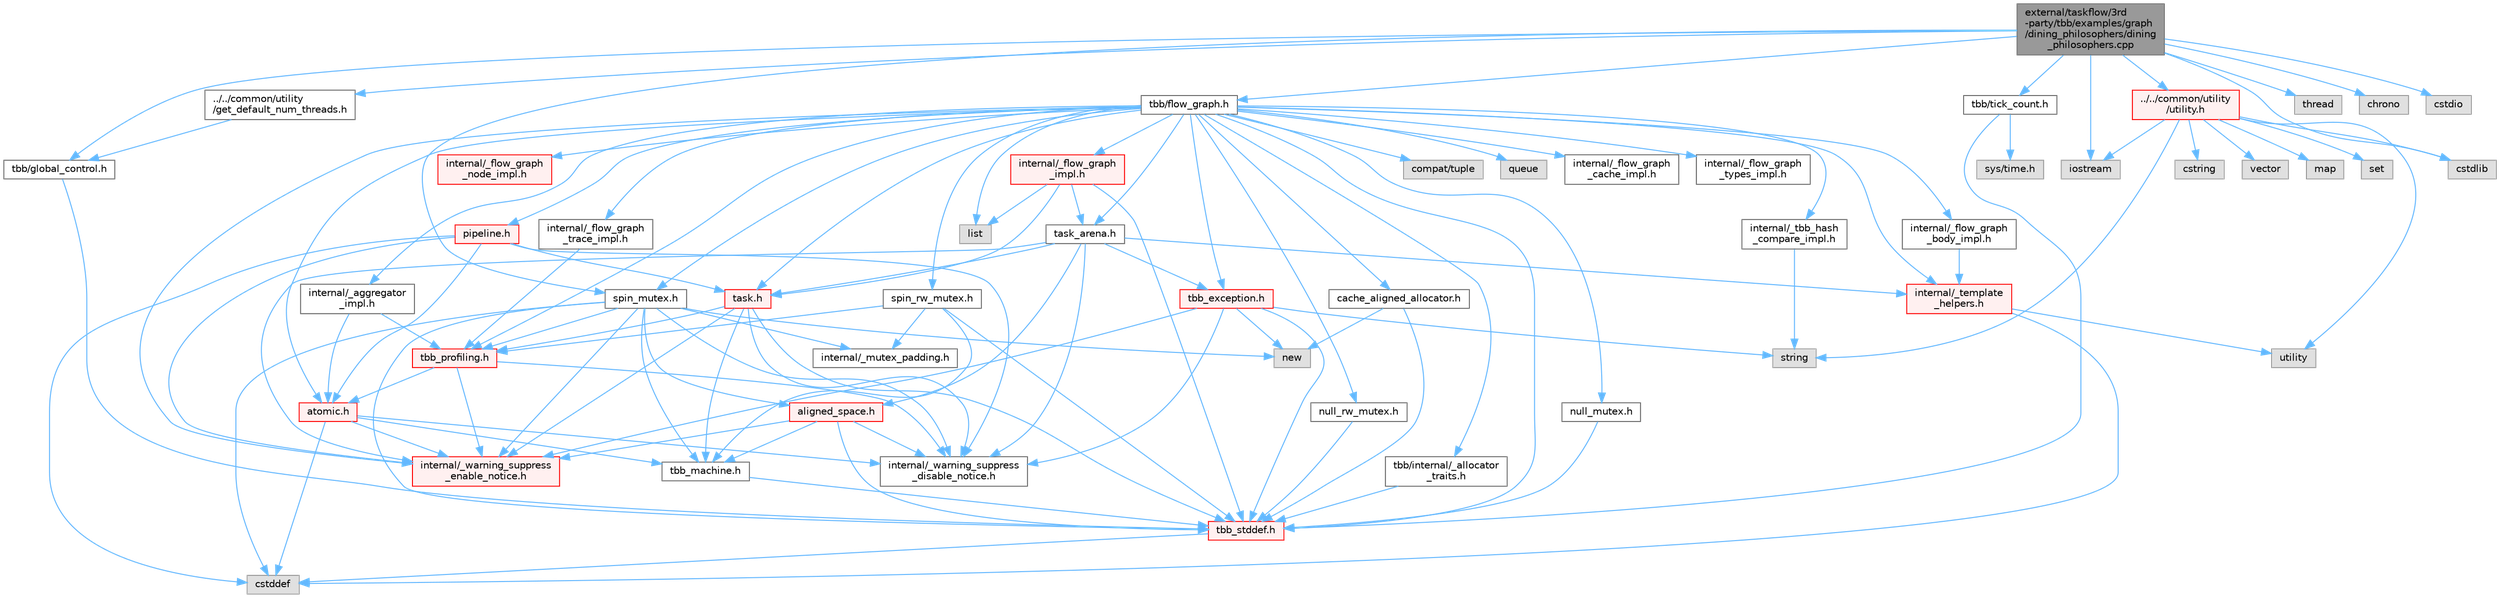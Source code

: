 digraph "external/taskflow/3rd-party/tbb/examples/graph/dining_philosophers/dining_philosophers.cpp"
{
 // LATEX_PDF_SIZE
  bgcolor="transparent";
  edge [fontname=Helvetica,fontsize=10,labelfontname=Helvetica,labelfontsize=10];
  node [fontname=Helvetica,fontsize=10,shape=box,height=0.2,width=0.4];
  Node1 [id="Node000001",label="external/taskflow/3rd\l-party/tbb/examples/graph\l/dining_philosophers/dining\l_philosophers.cpp",height=0.2,width=0.4,color="gray40", fillcolor="grey60", style="filled", fontcolor="black",tooltip=" "];
  Node1 -> Node2 [id="edge113_Node000001_Node000002",color="steelblue1",style="solid",tooltip=" "];
  Node2 [id="Node000002",label="tbb/flow_graph.h",height=0.2,width=0.4,color="grey40", fillcolor="white", style="filled",URL="$flow__graph_8h.html",tooltip="The graph related classes and functions"];
  Node2 -> Node3 [id="edge114_Node000002_Node000003",color="steelblue1",style="solid",tooltip=" "];
  Node3 [id="Node000003",label="internal/_warning_suppress\l_enable_notice.h",height=0.2,width=0.4,color="red", fillcolor="#FFF0F0", style="filled",URL="$__warning__suppress__enable__notice_8h.html",tooltip=" "];
  Node2 -> Node6 [id="edge115_Node000002_Node000006",color="steelblue1",style="solid",tooltip=" "];
  Node6 [id="Node000006",label="tbb_stddef.h",height=0.2,width=0.4,color="red", fillcolor="#FFF0F0", style="filled",URL="$tbb__stddef_8h.html",tooltip=" "];
  Node6 -> Node5 [id="edge116_Node000006_Node000005",color="steelblue1",style="solid",tooltip=" "];
  Node5 [id="Node000005",label="cstddef",height=0.2,width=0.4,color="grey60", fillcolor="#E0E0E0", style="filled",tooltip=" "];
  Node2 -> Node8 [id="edge117_Node000002_Node000008",color="steelblue1",style="solid",tooltip=" "];
  Node8 [id="Node000008",label="atomic.h",height=0.2,width=0.4,color="red", fillcolor="#FFF0F0", style="filled",URL="$external_2taskflow_23rd-party_2tbb_2include_2tbb_2atomic_8h.html",tooltip=" "];
  Node8 -> Node3 [id="edge118_Node000008_Node000003",color="steelblue1",style="solid",tooltip=" "];
  Node8 -> Node5 [id="edge119_Node000008_Node000005",color="steelblue1",style="solid",tooltip=" "];
  Node8 -> Node10 [id="edge120_Node000008_Node000010",color="steelblue1",style="solid",tooltip=" "];
  Node10 [id="Node000010",label="tbb_machine.h",height=0.2,width=0.4,color="grey40", fillcolor="white", style="filled",URL="$tbb__machine_8h.html",tooltip=" "];
  Node10 -> Node6 [id="edge121_Node000010_Node000006",color="steelblue1",style="solid",tooltip=" "];
  Node8 -> Node11 [id="edge122_Node000008_Node000011",color="steelblue1",style="solid",tooltip=" "];
  Node11 [id="Node000011",label="internal/_warning_suppress\l_disable_notice.h",height=0.2,width=0.4,color="grey40", fillcolor="white", style="filled",URL="$__warning__suppress__disable__notice_8h.html",tooltip=" "];
  Node2 -> Node12 [id="edge123_Node000002_Node000012",color="steelblue1",style="solid",tooltip=" "];
  Node12 [id="Node000012",label="spin_mutex.h",height=0.2,width=0.4,color="grey40", fillcolor="white", style="filled",URL="$external_2taskflow_23rd-party_2tbb_2include_2tbb_2spin__mutex_8h.html",tooltip=" "];
  Node12 -> Node3 [id="edge124_Node000012_Node000003",color="steelblue1",style="solid",tooltip=" "];
  Node12 -> Node5 [id="edge125_Node000012_Node000005",color="steelblue1",style="solid",tooltip=" "];
  Node12 -> Node13 [id="edge126_Node000012_Node000013",color="steelblue1",style="solid",tooltip=" "];
  Node13 [id="Node000013",label="new",height=0.2,width=0.4,color="grey60", fillcolor="#E0E0E0", style="filled",tooltip=" "];
  Node12 -> Node14 [id="edge127_Node000012_Node000014",color="steelblue1",style="solid",tooltip=" "];
  Node14 [id="Node000014",label="aligned_space.h",height=0.2,width=0.4,color="red", fillcolor="#FFF0F0", style="filled",URL="$aligned__space_8h.html",tooltip=" "];
  Node14 -> Node3 [id="edge128_Node000014_Node000003",color="steelblue1",style="solid",tooltip=" "];
  Node14 -> Node6 [id="edge129_Node000014_Node000006",color="steelblue1",style="solid",tooltip=" "];
  Node14 -> Node10 [id="edge130_Node000014_Node000010",color="steelblue1",style="solid",tooltip=" "];
  Node14 -> Node11 [id="edge131_Node000014_Node000011",color="steelblue1",style="solid",tooltip=" "];
  Node12 -> Node6 [id="edge132_Node000012_Node000006",color="steelblue1",style="solid",tooltip=" "];
  Node12 -> Node10 [id="edge133_Node000012_Node000010",color="steelblue1",style="solid",tooltip=" "];
  Node12 -> Node15 [id="edge134_Node000012_Node000015",color="steelblue1",style="solid",tooltip=" "];
  Node15 [id="Node000015",label="tbb_profiling.h",height=0.2,width=0.4,color="red", fillcolor="#FFF0F0", style="filled",URL="$tbb__profiling_8h.html",tooltip=" "];
  Node15 -> Node3 [id="edge135_Node000015_Node000003",color="steelblue1",style="solid",tooltip=" "];
  Node15 -> Node8 [id="edge136_Node000015_Node000008",color="steelblue1",style="solid",tooltip=" "];
  Node15 -> Node11 [id="edge137_Node000015_Node000011",color="steelblue1",style="solid",tooltip=" "];
  Node12 -> Node17 [id="edge138_Node000012_Node000017",color="steelblue1",style="solid",tooltip=" "];
  Node17 [id="Node000017",label="internal/_mutex_padding.h",height=0.2,width=0.4,color="grey40", fillcolor="white", style="filled",URL="$__mutex__padding_8h.html",tooltip=" "];
  Node12 -> Node11 [id="edge139_Node000012_Node000011",color="steelblue1",style="solid",tooltip=" "];
  Node2 -> Node18 [id="edge140_Node000002_Node000018",color="steelblue1",style="solid",tooltip=" "];
  Node18 [id="Node000018",label="null_mutex.h",height=0.2,width=0.4,color="grey40", fillcolor="white", style="filled",URL="$external_2taskflow_23rd-party_2tbb_2include_2tbb_2null__mutex_8h.html",tooltip=" "];
  Node18 -> Node6 [id="edge141_Node000018_Node000006",color="steelblue1",style="solid",tooltip=" "];
  Node2 -> Node19 [id="edge142_Node000002_Node000019",color="steelblue1",style="solid",tooltip=" "];
  Node19 [id="Node000019",label="spin_rw_mutex.h",height=0.2,width=0.4,color="grey40", fillcolor="white", style="filled",URL="$spin__rw__mutex_8h.html",tooltip=" "];
  Node19 -> Node6 [id="edge143_Node000019_Node000006",color="steelblue1",style="solid",tooltip=" "];
  Node19 -> Node10 [id="edge144_Node000019_Node000010",color="steelblue1",style="solid",tooltip=" "];
  Node19 -> Node15 [id="edge145_Node000019_Node000015",color="steelblue1",style="solid",tooltip=" "];
  Node19 -> Node17 [id="edge146_Node000019_Node000017",color="steelblue1",style="solid",tooltip=" "];
  Node2 -> Node20 [id="edge147_Node000002_Node000020",color="steelblue1",style="solid",tooltip=" "];
  Node20 [id="Node000020",label="null_rw_mutex.h",height=0.2,width=0.4,color="grey40", fillcolor="white", style="filled",URL="$null__rw__mutex_8h.html",tooltip=" "];
  Node20 -> Node6 [id="edge148_Node000020_Node000006",color="steelblue1",style="solid",tooltip=" "];
  Node2 -> Node21 [id="edge149_Node000002_Node000021",color="steelblue1",style="solid",tooltip=" "];
  Node21 [id="Node000021",label="task.h",height=0.2,width=0.4,color="red", fillcolor="#FFF0F0", style="filled",URL="$task_8h.html",tooltip=" "];
  Node21 -> Node3 [id="edge150_Node000021_Node000003",color="steelblue1",style="solid",tooltip=" "];
  Node21 -> Node6 [id="edge151_Node000021_Node000006",color="steelblue1",style="solid",tooltip=" "];
  Node21 -> Node10 [id="edge152_Node000021_Node000010",color="steelblue1",style="solid",tooltip=" "];
  Node21 -> Node15 [id="edge153_Node000021_Node000015",color="steelblue1",style="solid",tooltip=" "];
  Node21 -> Node11 [id="edge154_Node000021_Node000011",color="steelblue1",style="solid",tooltip=" "];
  Node2 -> Node23 [id="edge155_Node000002_Node000023",color="steelblue1",style="solid",tooltip=" "];
  Node23 [id="Node000023",label="cache_aligned_allocator.h",height=0.2,width=0.4,color="grey40", fillcolor="white", style="filled",URL="$cache__aligned__allocator_8h.html",tooltip=" "];
  Node23 -> Node13 [id="edge156_Node000023_Node000013",color="steelblue1",style="solid",tooltip=" "];
  Node23 -> Node6 [id="edge157_Node000023_Node000006",color="steelblue1",style="solid",tooltip=" "];
  Node2 -> Node24 [id="edge158_Node000002_Node000024",color="steelblue1",style="solid",tooltip=" "];
  Node24 [id="Node000024",label="tbb_exception.h",height=0.2,width=0.4,color="red", fillcolor="#FFF0F0", style="filled",URL="$tbb__exception_8h.html",tooltip=" "];
  Node24 -> Node3 [id="edge159_Node000024_Node000003",color="steelblue1",style="solid",tooltip=" "];
  Node24 -> Node6 [id="edge160_Node000024_Node000006",color="steelblue1",style="solid",tooltip=" "];
  Node24 -> Node13 [id="edge161_Node000024_Node000013",color="steelblue1",style="solid",tooltip=" "];
  Node24 -> Node26 [id="edge162_Node000024_Node000026",color="steelblue1",style="solid",tooltip=" "];
  Node26 [id="Node000026",label="string",height=0.2,width=0.4,color="grey60", fillcolor="#E0E0E0", style="filled",tooltip=" "];
  Node24 -> Node11 [id="edge163_Node000024_Node000011",color="steelblue1",style="solid",tooltip=" "];
  Node2 -> Node30 [id="edge164_Node000002_Node000030",color="steelblue1",style="solid",tooltip=" "];
  Node30 [id="Node000030",label="pipeline.h",height=0.2,width=0.4,color="red", fillcolor="#FFF0F0", style="filled",URL="$pipeline_8h.html",tooltip=" "];
  Node30 -> Node3 [id="edge165_Node000030_Node000003",color="steelblue1",style="solid",tooltip=" "];
  Node30 -> Node8 [id="edge166_Node000030_Node000008",color="steelblue1",style="solid",tooltip=" "];
  Node30 -> Node21 [id="edge167_Node000030_Node000021",color="steelblue1",style="solid",tooltip=" "];
  Node30 -> Node5 [id="edge168_Node000030_Node000005",color="steelblue1",style="solid",tooltip=" "];
  Node30 -> Node11 [id="edge169_Node000030_Node000011",color="steelblue1",style="solid",tooltip=" "];
  Node2 -> Node31 [id="edge170_Node000002_Node000031",color="steelblue1",style="solid",tooltip=" "];
  Node31 [id="Node000031",label="internal/_template\l_helpers.h",height=0.2,width=0.4,color="red", fillcolor="#FFF0F0", style="filled",URL="$__template__helpers_8h.html",tooltip=" "];
  Node31 -> Node32 [id="edge171_Node000031_Node000032",color="steelblue1",style="solid",tooltip=" "];
  Node32 [id="Node000032",label="utility",height=0.2,width=0.4,color="grey60", fillcolor="#E0E0E0", style="filled",tooltip=" "];
  Node31 -> Node5 [id="edge172_Node000031_Node000005",color="steelblue1",style="solid",tooltip=" "];
  Node2 -> Node33 [id="edge173_Node000002_Node000033",color="steelblue1",style="solid",tooltip=" "];
  Node33 [id="Node000033",label="internal/_aggregator\l_impl.h",height=0.2,width=0.4,color="grey40", fillcolor="white", style="filled",URL="$__aggregator__impl_8h.html",tooltip=" "];
  Node33 -> Node8 [id="edge174_Node000033_Node000008",color="steelblue1",style="solid",tooltip=" "];
  Node33 -> Node15 [id="edge175_Node000033_Node000015",color="steelblue1",style="solid",tooltip=" "];
  Node2 -> Node34 [id="edge176_Node000002_Node000034",color="steelblue1",style="solid",tooltip=" "];
  Node34 [id="Node000034",label="tbb/internal/_allocator\l_traits.h",height=0.2,width=0.4,color="grey40", fillcolor="white", style="filled",URL="$__allocator__traits_8h.html",tooltip=" "];
  Node34 -> Node6 [id="edge177_Node000034_Node000006",color="steelblue1",style="solid",tooltip=" "];
  Node2 -> Node15 [id="edge178_Node000002_Node000015",color="steelblue1",style="solid",tooltip=" "];
  Node2 -> Node35 [id="edge179_Node000002_Node000035",color="steelblue1",style="solid",tooltip=" "];
  Node35 [id="Node000035",label="task_arena.h",height=0.2,width=0.4,color="grey40", fillcolor="white", style="filled",URL="$task__arena_8h.html",tooltip=" "];
  Node35 -> Node3 [id="edge180_Node000035_Node000003",color="steelblue1",style="solid",tooltip=" "];
  Node35 -> Node21 [id="edge181_Node000035_Node000021",color="steelblue1",style="solid",tooltip=" "];
  Node35 -> Node24 [id="edge182_Node000035_Node000024",color="steelblue1",style="solid",tooltip=" "];
  Node35 -> Node31 [id="edge183_Node000035_Node000031",color="steelblue1",style="solid",tooltip=" "];
  Node35 -> Node14 [id="edge184_Node000035_Node000014",color="steelblue1",style="solid",tooltip=" "];
  Node35 -> Node11 [id="edge185_Node000035_Node000011",color="steelblue1",style="solid",tooltip=" "];
  Node2 -> Node36 [id="edge186_Node000002_Node000036",color="steelblue1",style="solid",tooltip=" "];
  Node36 [id="Node000036",label="compat/tuple",height=0.2,width=0.4,color="grey60", fillcolor="#E0E0E0", style="filled",tooltip=" "];
  Node2 -> Node37 [id="edge187_Node000002_Node000037",color="steelblue1",style="solid",tooltip=" "];
  Node37 [id="Node000037",label="list",height=0.2,width=0.4,color="grey60", fillcolor="#E0E0E0", style="filled",tooltip=" "];
  Node2 -> Node38 [id="edge188_Node000002_Node000038",color="steelblue1",style="solid",tooltip=" "];
  Node38 [id="Node000038",label="queue",height=0.2,width=0.4,color="grey60", fillcolor="#E0E0E0", style="filled",tooltip=" "];
  Node2 -> Node39 [id="edge189_Node000002_Node000039",color="steelblue1",style="solid",tooltip=" "];
  Node39 [id="Node000039",label="internal/_flow_graph\l_impl.h",height=0.2,width=0.4,color="red", fillcolor="#FFF0F0", style="filled",URL="$__flow__graph__impl_8h.html",tooltip=" "];
  Node39 -> Node6 [id="edge190_Node000039_Node000006",color="steelblue1",style="solid",tooltip=" "];
  Node39 -> Node21 [id="edge191_Node000039_Node000021",color="steelblue1",style="solid",tooltip=" "];
  Node39 -> Node35 [id="edge192_Node000039_Node000035",color="steelblue1",style="solid",tooltip=" "];
  Node39 -> Node37 [id="edge193_Node000039_Node000037",color="steelblue1",style="solid",tooltip=" "];
  Node2 -> Node41 [id="edge194_Node000002_Node000041",color="steelblue1",style="solid",tooltip=" "];
  Node41 [id="Node000041",label="internal/_flow_graph\l_trace_impl.h",height=0.2,width=0.4,color="grey40", fillcolor="white", style="filled",URL="$__flow__graph__trace__impl_8h.html",tooltip=" "];
  Node41 -> Node15 [id="edge195_Node000041_Node000015",color="steelblue1",style="solid",tooltip=" "];
  Node2 -> Node42 [id="edge196_Node000002_Node000042",color="steelblue1",style="solid",tooltip=" "];
  Node42 [id="Node000042",label="internal/_tbb_hash\l_compare_impl.h",height=0.2,width=0.4,color="grey40", fillcolor="white", style="filled",URL="$__tbb__hash__compare__impl_8h.html",tooltip=" "];
  Node42 -> Node26 [id="edge197_Node000042_Node000026",color="steelblue1",style="solid",tooltip=" "];
  Node2 -> Node43 [id="edge198_Node000002_Node000043",color="steelblue1",style="solid",tooltip=" "];
  Node43 [id="Node000043",label="internal/_flow_graph\l_body_impl.h",height=0.2,width=0.4,color="grey40", fillcolor="white", style="filled",URL="$__flow__graph__body__impl_8h.html",tooltip=" "];
  Node43 -> Node31 [id="edge199_Node000043_Node000031",color="steelblue1",style="solid",tooltip=" "];
  Node2 -> Node44 [id="edge200_Node000002_Node000044",color="steelblue1",style="solid",tooltip=" "];
  Node44 [id="Node000044",label="internal/_flow_graph\l_cache_impl.h",height=0.2,width=0.4,color="grey40", fillcolor="white", style="filled",URL="$__flow__graph__cache__impl_8h.html",tooltip=" "];
  Node2 -> Node45 [id="edge201_Node000002_Node000045",color="steelblue1",style="solid",tooltip=" "];
  Node45 [id="Node000045",label="internal/_flow_graph\l_types_impl.h",height=0.2,width=0.4,color="grey40", fillcolor="white", style="filled",URL="$__flow__graph__types__impl_8h.html",tooltip=" "];
  Node2 -> Node46 [id="edge202_Node000002_Node000046",color="steelblue1",style="solid",tooltip=" "];
  Node46 [id="Node000046",label="internal/_flow_graph\l_node_impl.h",height=0.2,width=0.4,color="red", fillcolor="#FFF0F0", style="filled",URL="$__flow__graph__node__impl_8h.html",tooltip=" "];
  Node1 -> Node48 [id="edge203_Node000001_Node000048",color="steelblue1",style="solid",tooltip=" "];
  Node48 [id="Node000048",label="tbb/tick_count.h",height=0.2,width=0.4,color="grey40", fillcolor="white", style="filled",URL="$tick__count_8h.html",tooltip=" "];
  Node48 -> Node6 [id="edge204_Node000048_Node000006",color="steelblue1",style="solid",tooltip=" "];
  Node48 -> Node49 [id="edge205_Node000048_Node000049",color="steelblue1",style="solid",tooltip=" "];
  Node49 [id="Node000049",label="sys/time.h",height=0.2,width=0.4,color="grey60", fillcolor="#E0E0E0", style="filled",tooltip=" "];
  Node1 -> Node12 [id="edge206_Node000001_Node000012",color="steelblue1",style="solid",tooltip=" "];
  Node1 -> Node50 [id="edge207_Node000001_Node000050",color="steelblue1",style="solid",tooltip=" "];
  Node50 [id="Node000050",label="tbb/global_control.h",height=0.2,width=0.4,color="grey40", fillcolor="white", style="filled",URL="$global__control_8h.html",tooltip=" "];
  Node50 -> Node6 [id="edge208_Node000050_Node000006",color="steelblue1",style="solid",tooltip=" "];
  Node1 -> Node51 [id="edge209_Node000001_Node000051",color="steelblue1",style="solid",tooltip=" "];
  Node51 [id="Node000051",label="iostream",height=0.2,width=0.4,color="grey60", fillcolor="#E0E0E0", style="filled",tooltip=" "];
  Node1 -> Node52 [id="edge210_Node000001_Node000052",color="steelblue1",style="solid",tooltip=" "];
  Node52 [id="Node000052",label="thread",height=0.2,width=0.4,color="grey60", fillcolor="#E0E0E0", style="filled",tooltip=" "];
  Node1 -> Node53 [id="edge211_Node000001_Node000053",color="steelblue1",style="solid",tooltip=" "];
  Node53 [id="Node000053",label="chrono",height=0.2,width=0.4,color="grey60", fillcolor="#E0E0E0", style="filled",tooltip=" "];
  Node1 -> Node54 [id="edge212_Node000001_Node000054",color="steelblue1",style="solid",tooltip=" "];
  Node54 [id="Node000054",label="../../common/utility\l/utility.h",height=0.2,width=0.4,color="red", fillcolor="#FFF0F0", style="filled",URL="$external_2taskflow_23rd-party_2tbb_2examples_2common_2utility_2utility_8h.html",tooltip=" "];
  Node54 -> Node32 [id="edge213_Node000054_Node000032",color="steelblue1",style="solid",tooltip=" "];
  Node54 -> Node26 [id="edge214_Node000054_Node000026",color="steelblue1",style="solid",tooltip=" "];
  Node54 -> Node28 [id="edge215_Node000054_Node000028",color="steelblue1",style="solid",tooltip=" "];
  Node28 [id="Node000028",label="cstring",height=0.2,width=0.4,color="grey60", fillcolor="#E0E0E0", style="filled",tooltip=" "];
  Node54 -> Node55 [id="edge216_Node000054_Node000055",color="steelblue1",style="solid",tooltip=" "];
  Node55 [id="Node000055",label="vector",height=0.2,width=0.4,color="grey60", fillcolor="#E0E0E0", style="filled",tooltip=" "];
  Node54 -> Node56 [id="edge217_Node000054_Node000056",color="steelblue1",style="solid",tooltip=" "];
  Node56 [id="Node000056",label="map",height=0.2,width=0.4,color="grey60", fillcolor="#E0E0E0", style="filled",tooltip=" "];
  Node54 -> Node57 [id="edge218_Node000054_Node000057",color="steelblue1",style="solid",tooltip=" "];
  Node57 [id="Node000057",label="set",height=0.2,width=0.4,color="grey60", fillcolor="#E0E0E0", style="filled",tooltip=" "];
  Node54 -> Node51 [id="edge219_Node000054_Node000051",color="steelblue1",style="solid",tooltip=" "];
  Node54 -> Node64 [id="edge220_Node000054_Node000064",color="steelblue1",style="solid",tooltip=" "];
  Node64 [id="Node000064",label="cstdlib",height=0.2,width=0.4,color="grey60", fillcolor="#E0E0E0", style="filled",tooltip=" "];
  Node1 -> Node65 [id="edge221_Node000001_Node000065",color="steelblue1",style="solid",tooltip=" "];
  Node65 [id="Node000065",label="../../common/utility\l/get_default_num_threads.h",height=0.2,width=0.4,color="grey40", fillcolor="white", style="filled",URL="$get__default__num__threads_8h.html",tooltip=" "];
  Node65 -> Node50 [id="edge222_Node000065_Node000050",color="steelblue1",style="solid",tooltip=" "];
  Node1 -> Node64 [id="edge223_Node000001_Node000064",color="steelblue1",style="solid",tooltip=" "];
  Node1 -> Node66 [id="edge224_Node000001_Node000066",color="steelblue1",style="solid",tooltip=" "];
  Node66 [id="Node000066",label="cstdio",height=0.2,width=0.4,color="grey60", fillcolor="#E0E0E0", style="filled",tooltip=" "];
}
